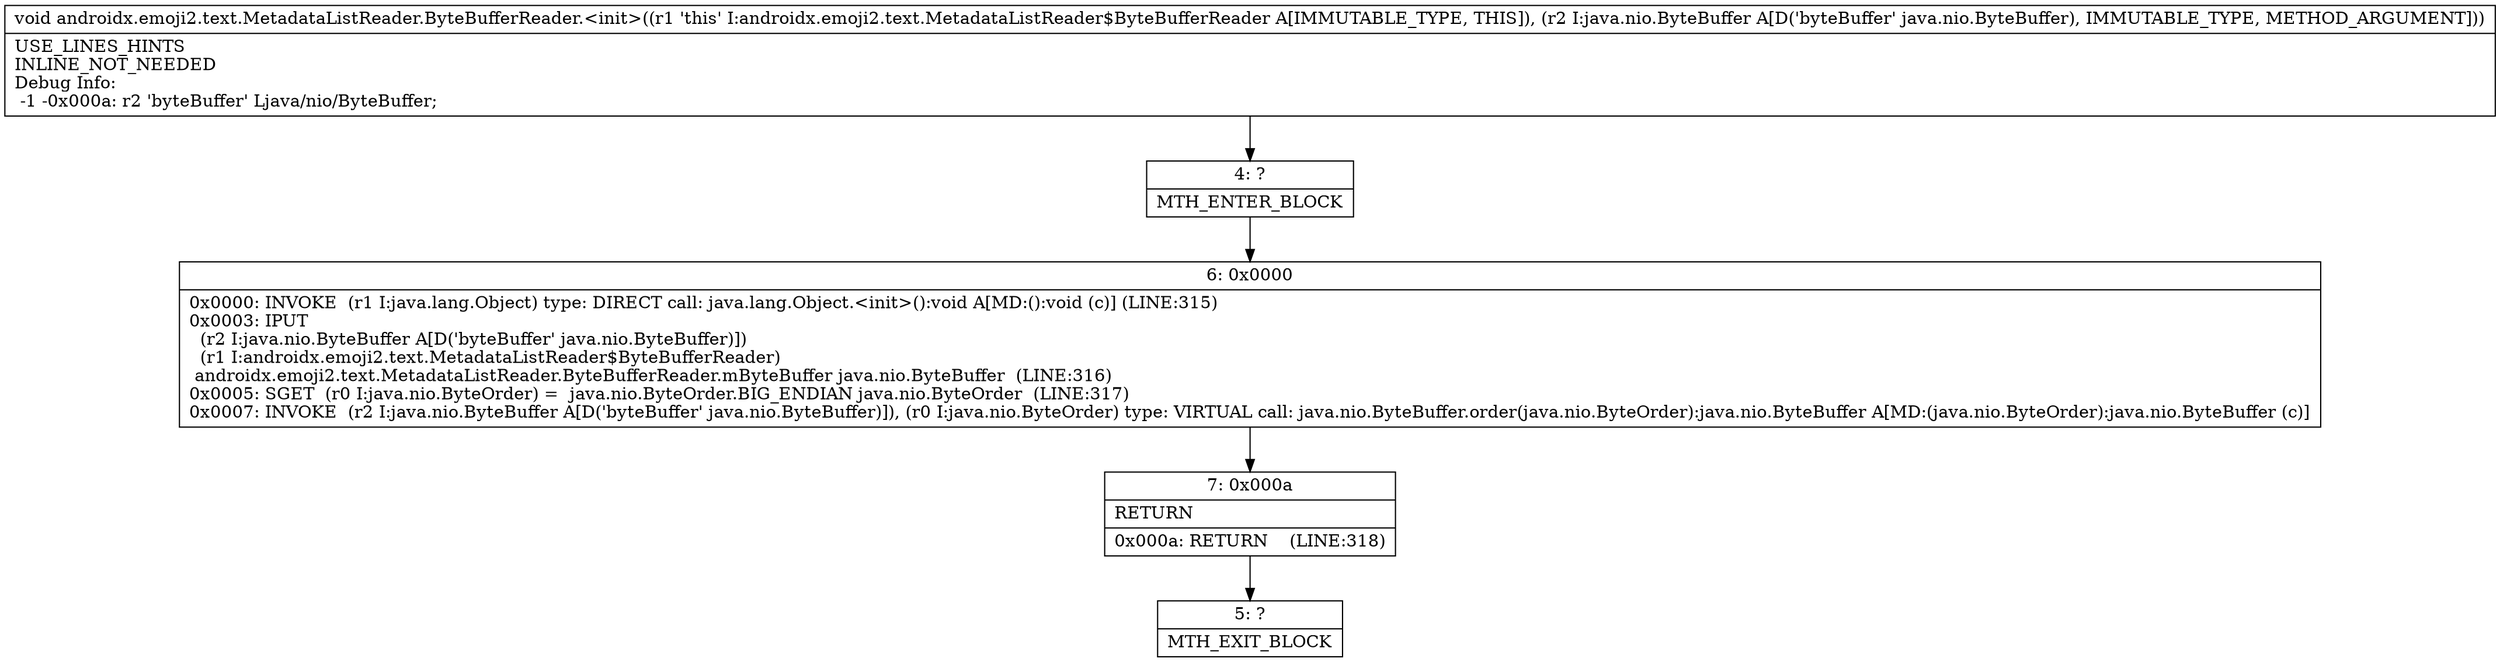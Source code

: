 digraph "CFG forandroidx.emoji2.text.MetadataListReader.ByteBufferReader.\<init\>(Ljava\/nio\/ByteBuffer;)V" {
Node_4 [shape=record,label="{4\:\ ?|MTH_ENTER_BLOCK\l}"];
Node_6 [shape=record,label="{6\:\ 0x0000|0x0000: INVOKE  (r1 I:java.lang.Object) type: DIRECT call: java.lang.Object.\<init\>():void A[MD:():void (c)] (LINE:315)\l0x0003: IPUT  \l  (r2 I:java.nio.ByteBuffer A[D('byteBuffer' java.nio.ByteBuffer)])\l  (r1 I:androidx.emoji2.text.MetadataListReader$ByteBufferReader)\l androidx.emoji2.text.MetadataListReader.ByteBufferReader.mByteBuffer java.nio.ByteBuffer  (LINE:316)\l0x0005: SGET  (r0 I:java.nio.ByteOrder) =  java.nio.ByteOrder.BIG_ENDIAN java.nio.ByteOrder  (LINE:317)\l0x0007: INVOKE  (r2 I:java.nio.ByteBuffer A[D('byteBuffer' java.nio.ByteBuffer)]), (r0 I:java.nio.ByteOrder) type: VIRTUAL call: java.nio.ByteBuffer.order(java.nio.ByteOrder):java.nio.ByteBuffer A[MD:(java.nio.ByteOrder):java.nio.ByteBuffer (c)]\l}"];
Node_7 [shape=record,label="{7\:\ 0x000a|RETURN\l|0x000a: RETURN    (LINE:318)\l}"];
Node_5 [shape=record,label="{5\:\ ?|MTH_EXIT_BLOCK\l}"];
MethodNode[shape=record,label="{void androidx.emoji2.text.MetadataListReader.ByteBufferReader.\<init\>((r1 'this' I:androidx.emoji2.text.MetadataListReader$ByteBufferReader A[IMMUTABLE_TYPE, THIS]), (r2 I:java.nio.ByteBuffer A[D('byteBuffer' java.nio.ByteBuffer), IMMUTABLE_TYPE, METHOD_ARGUMENT]))  | USE_LINES_HINTS\lINLINE_NOT_NEEDED\lDebug Info:\l  \-1 \-0x000a: r2 'byteBuffer' Ljava\/nio\/ByteBuffer;\l}"];
MethodNode -> Node_4;Node_4 -> Node_6;
Node_6 -> Node_7;
Node_7 -> Node_5;
}

